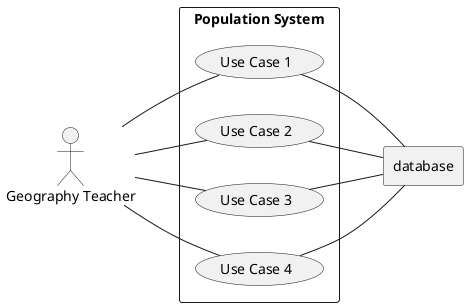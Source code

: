 @startuml
'https://plantuml.com/use-case-diagram
 

left to right direction

actor Teacher as "Geography Teacher"

rectangle database

rectangle "Population System" {
        
        usecase UC1 as "Use Case 1"
        usecase UC2 as "Use Case 2"
        usecase UC3 as "Use Case 3"
        usecase UC4 as "Use Case 4"

        Teacher -- UC1
        Teacher -- UC2
        Teacher -- UC3
        Teacher -- UC4
        
        UC1 -- database
        UC2 -- database
        UC3 -- database
        UC4 -- database
        
}
@enduml